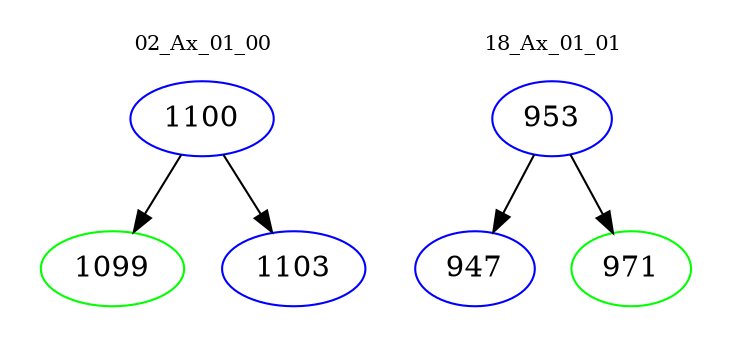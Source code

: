 digraph{
subgraph cluster_0 {
color = white
label = "02_Ax_01_00";
fontsize=10;
T0_1100 [label="1100", color="blue"]
T0_1100 -> T0_1099 [color="black"]
T0_1099 [label="1099", color="green"]
T0_1100 -> T0_1103 [color="black"]
T0_1103 [label="1103", color="blue"]
}
subgraph cluster_1 {
color = white
label = "18_Ax_01_01";
fontsize=10;
T1_953 [label="953", color="blue"]
T1_953 -> T1_947 [color="black"]
T1_947 [label="947", color="blue"]
T1_953 -> T1_971 [color="black"]
T1_971 [label="971", color="green"]
}
}

